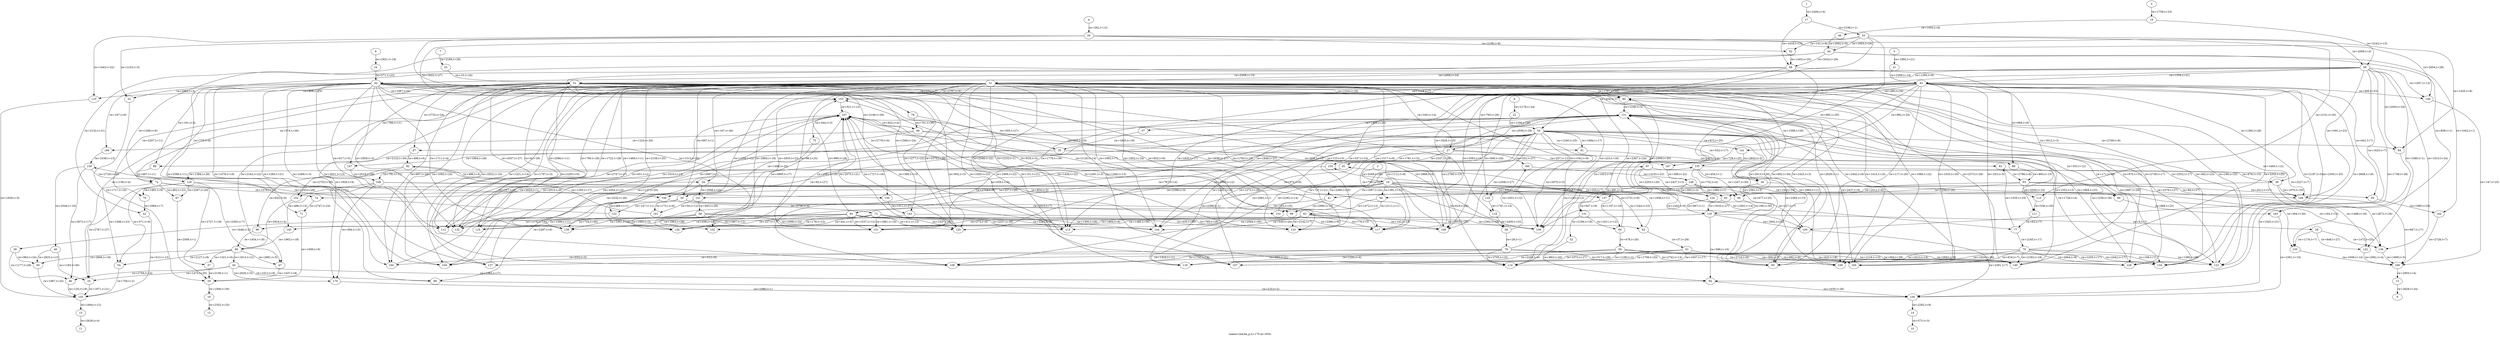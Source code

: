 digraph mm4a_p {
label="(name=mm4a_p,n=170,m=454)";
	1 -> 17 [label="(w=2494,t=4)"];
	2 -> 18 [label="(w=2049,t=28)"];
	3 -> 19 [label="(w=1758,t=23)"];
	4 -> 20 [label="(w=262,t=12)"];
	5 -> 21 [label="(w=1892,t=21)"];
	6 -> 22 [label="(w=2178,t=24)"];
	7 -> 23 [label="(w=2184,t=29)"];
	8 -> 24 [label="(w=2921,t=18)"];
	13 -> 9 [label="(w=2628,t=24)"];
	14 -> 10 [label="(w=573,t=3)"];
	15 -> 11 [label="(w=2629,t=4)"];
	16 -> 12 [label="(w=2352,t=25)"];
	17 -> 53 [label="(w=2196,t=1)"];
	17 -> 68 [label="(w=1018,t=13)"];
	18 -> 41 [label="(w=2260,t=25)"];
	18 -> 58 [label="(w=619,t=18)"];
	18 -> 60 [label="(w=1197,t=16)"];
	18 -> 62 [label="(w=1244,t=23)"];
	18 -> 64 [label="(w=381,t=13)"];
	18 -> 66 [label="(w=225,t=7)"];
	18 -> 70 [label="(w=1491,t=6)"];
	18 -> 74 [label="(w=2620,t=1)"];
	18 -> 77 [label="(w=1562,t=14)"];
	18 -> 95 [label="(w=194,t=14)"];
	18 -> 101 [label="(w=2399,t=3)"];
	18 -> 106 [label="(w=1719,t=8)"];
	19 -> 49 [label="(w=1003,t=8)"];
	19 -> 56 [label="(w=2243,t=13)"];
	20 -> 33 [label="(w=1233,t=3)"];
	20 -> 52 [label="(w=2108,t=8)"];
	20 -> 78 [label="(w=1822,t=27)"];
	20 -> 84 [label="(w=1435,t=8)"];
	20 -> 110 [label="(w=1443,t=22)"];
	20 -> 148 [label="(w=2654,t=28)"];
	21 -> 43 [label="(w=2269,t=14)"];
	22 -> 55 [label="(w=1256,t=30)"];
	23 -> 51 [label="(w=10,t=24)"];
	24 -> 30 [label="(w=571,t=23)"];
	25 -> 105 [label="(w=1871,t=21)"];
	26 -> 64 [label="(w=118,t=28)"];
	26 -> 136 [label="(w=164,t=12)"];
	27 -> 81 [label="(w=2337,t=28)"];
	27 -> 83 [label="(w=257,t=12)"];
	27 -> 154 [label="(w=1781,t=15)"];
	27 -> 160 [label="(w=252,t=27)"];
	28 -> 136 [label="(w=1472,t=25)"];
	28 -> 142 [label="(w=846,t=27)"];
	28 -> 155 [label="(w=1176,t=7)"];
	29 -> 16 [label="(w=1506,t=30)"];
	30 -> 33 [label="(w=2992,t=3)"];
	30 -> 74 [label="(w=775,t=8)"];
	30 -> 80 [label="(w=533,t=7)"];
	30 -> 85 [label="(w=2613,t=30)"];
	30 -> 86 [label="(w=191,t=2)"];
	30 -> 102 [label="(w=1313,t=16)"];
	30 -> 103 [label="(w=1667,t=6)"];
	30 -> 104 [label="(w=1385,t=21)"];
	30 -> 108 [label="(w=123,t=5)"];
	30 -> 109 [label="(w=2631,t=13)"];
	30 -> 112 [label="(w=617,t=5)"];
	30 -> 127 [label="(w=2389,t=3)"];
	30 -> 132 [label="(w=2956,t=3)"];
	30 -> 133 [label="(w=2120,t=14)"];
	30 -> 138 [label="(w=1711,t=4)"];
	30 -> 139 [label="(w=223,t=19)"];
	30 -> 158 [label="(w=2029,t=1)"];
	30 -> 164 [label="(w=1479,t=19)"];
	30 -> 165 [label="(w=2442,t=8)"];
	30 -> 166 [label="(w=167,t=6)"];
	31 -> 25 [label="(w=1158,t=4)"];
	31 -> 26 [label="(w=1598,t=20)"];
	31 -> 27 [label="(w=326,t=14)"];
	31 -> 34 [label="(w=167,t=26)"];
	31 -> 38 [label="(w=1360,t=28)"];
	31 -> 39 [label="(w=697,t=1)"];
	31 -> 47 [label="(w=2162,t=22)"];
	31 -> 72 [label="(w=574,t=26)"];
	31 -> 80 [label="(w=1797,t=20)"];
	31 -> 85 [label="(w=2425,t=3)"];
	31 -> 102 [label="(w=2865,t=18)"];
	31 -> 103 [label="(w=2787,t=6)"];
	31 -> 104 [label="(w=1321,t=14)"];
	31 -> 108 [label="(w=1517,t=6)"];
	31 -> 109 [label="(w=2205,t=6)"];
	31 -> 112 [label="(w=790,t=28)"];
	31 -> 113 [label="(w=2548,t=22)"];
	31 -> 114 [label="(w=1260,t=13)"];
	31 -> 116 [label="(w=1469,t=11)"];
	31 -> 117 [label="(w=1763,t=10)"];
	31 -> 118 [label="(w=1920,t=23)"];
	31 -> 120 [label="(w=2370,t=30)"];
	31 -> 122 [label="(w=196,t=25)"];
	31 -> 126 [label="(w=1236,t=22)"];
	31 -> 127 [label="(w=1707,t=3)"];
	31 -> 128 [label="(w=975,t=11)"];
	31 -> 132 [label="(w=1722,t=28)"];
	31 -> 133 [label="(w=1852,t=16)"];
	31 -> 134 [label="(w=2352,t=17)"];
	31 -> 138 [label="(w=2158,t=25)"];
	31 -> 139 [label="(w=1342,t=9)"];
	31 -> 140 [label="(w=2573,t=28)"];
	31 -> 144 [label="(w=1995,t=7)"];
	31 -> 151 [label="(w=86,t=25)"];
	31 -> 155 [label="(w=1460,t=12)"];
	31 -> 157 [label="(w=151,t=21)"];
	31 -> 158 [label="(w=1415,t=23)"];
	31 -> 164 [label="(w=2922,t=16)"];
	31 -> 165 [label="(w=1066,t=22)"];
	31 -> 170 [label="(w=1929,t=8)"];
	32 -> 94 [label="(w=983,t=20)"];
	33 -> 29 [label="(w=1717,t=16)"];
	34 -> 89 [label="(w=2387,t=6)"];
	34 -> 100 [label="(w=1445,t=9)"];
	34 -> 101 [label="(w=2568,t=23)"];
	35 -> 86 [label="(w=2123,t=30)"];
	35 -> 88 [label="(w=2479,t=4)"];
	35 -> 147 [label="(w=1994,t=29)"];
	35 -> 167 [label="(w=626,t=13)"];
	36 -> 46 [label="(w=1177,t=29)"];
	36 -> 50 [label="(w=963,t=24)"];
	37 -> 29 [label="(w=2156,t=1)"];
	38 -> 41 [label="(w=998,t=23)"];
	38 -> 142 [label="(w=1488,t=16)"];
	38 -> 149 [label="(w=1970,t=30)"];
	39 -> 99 [label="(w=2399,t=1)"];
	39 -> 123 [label="(w=147,t=11)"];
	39 -> 153 [label="(w=2015,t=7)"];
	39 -> 161 [label="(w=1721,t=6)"];
	40 -> 25 [label="(w=1183,t=30)"];
	40 -> 50 [label="(w=2825,t=13)"];
	41 -> 65 [label="(w=155,t=25)"];
	41 -> 153 [label="(w=2990,t=10)"];
	42 -> 105 [label="(w=513,t=13)"];
	43 -> 80 [label="(w=280,t=24)"];
	43 -> 85 [label="(w=117,t=20)"];
	43 -> 88 [label="(w=968,t=9)"];
	43 -> 95 [label="(w=641,t=7)"];
	43 -> 103 [label="(w=1318,t=7)"];
	43 -> 108 [label="(w=566,t=24)"];
	43 -> 113 [label="(w=1835,t=17)"];
	43 -> 117 [label="(w=2583,t=3)"];
	43 -> 122 [label="(w=2608,t=19)"];
	43 -> 128 [label="(w=2197,t=5)"];
	43 -> 133 [label="(w=537,t=10)"];
	43 -> 134 [label="(w=2305,t=25)"];
	43 -> 139 [label="(w=729,t=25)"];
	43 -> 140 [label="(w=2332,t=25)"];
	43 -> 141 [label="(w=982,t=24)"];
	43 -> 144 [label="(w=1848,t=21)"];
	43 -> 148 [label="(w=495,t=23)"];
	43 -> 151 [label="(w=1776,t=19)"];
	43 -> 158 [label="(w=1033,t=20)"];
	43 -> 165 [label="(w=253,t=5)"];
	44 -> 42 [label="(w=2132,t=21)"];
	44 -> 68 [label="(w=2024,t=29)"];
	44 -> 71 [label="(w=1288,t=8)"];
	44 -> 162 [label="(w=1042,t=1)"];
	44 -> 163 [label="(w=858,t=1)"];
	45 -> 25 [label="(w=1475,t=20)"];
	45 -> 46 [label="(w=2759,t=14)"];
	45 -> 89 [label="(w=1012,t=8)"];
	45 -> 94 [label="(w=1383,t=17)"];
	45 -> 170 [label="(w=2626,t=5)"];
	46 -> 105 [label="(w=120,t=18)"];
	47 -> 29 [label="(w=1437,t=8)"];
	48 -> 87 [label="(w=2779,t=6)"];
	48 -> 91 [label="(w=225,t=23)"];
	48 -> 141 [label="(w=1240,t=25)"];
	48 -> 166 [label="(w=1224,t=20)"];
	49 -> 44 [label="(w=2062,t=9)"];
	50 -> 105 [label="(w=1087,t=25)"];
	51 -> 70 [label="(w=2207,t=11)"];
	51 -> 80 [label="(w=1324,t=16)"];
	51 -> 85 [label="(w=692,t=30)"];
	51 -> 87 [label="(w=2733,t=24)"];
	51 -> 104 [label="(w=1050,t=24)"];
	51 -> 110 [label="(w=606,t=23)"];
	51 -> 112 [label="(w=2037,t=27)"];
	51 -> 113 [label="(w=1210,t=1)"];
	51 -> 114 [label="(w=2789,t=15)"];
	51 -> 116 [label="(w=2586,t=11)"];
	51 -> 117 [label="(w=2656,t=27)"];
	51 -> 120 [label="(w=1277,t=22)"];
	51 -> 122 [label="(w=362,t=23)"];
	51 -> 128 [label="(w=2739,t=17)"];
	51 -> 132 [label="(w=6,t=29)"];
	51 -> 133 [label="(w=832,t=6)"];
	51 -> 139 [label="(w=2367,t=24)"];
	51 -> 147 [label="(w=768,t=11)"];
	51 -> 157 [label="(w=952,t=5)"];
	51 -> 164 [label="(w=697,t=28)"];
	52 -> 68 [label="(w=1403,t=20)"];
	53 -> 44 [label="(w=1953,t=24)"];
	53 -> 52 [label="(w=141,t=8)"];
	53 -> 56 [label="(w=2009,t=4)"];
	53 -> 115 [label="(w=2101,t=30)"];
	53 -> 125 [label="(w=793,t=26)"];
	53 -> 137 [label="(w=992,t=20)"];
	53 -> 150 [label="(w=2146,t=29)"];
	54 -> 105 [label="(w=756,t=2)"];
	55 -> 66 [label="(w=353,t=12)"];
	55 -> 84 [label="(w=2709,t=8)"];
	55 -> 85 [label="(w=677,t=25)"];
	55 -> 91 [label="(w=1684,t=17)"];
	55 -> 104 [label="(w=2232,t=30)"];
	55 -> 108 [label="(w=2308,t=27)"];
	55 -> 109 [label="(w=2961,t=1)"];
	55 -> 114 [label="(w=1193,t=12)"];
	55 -> 117 [label="(w=740,t=26)"];
	55 -> 118 [label="(w=2292,t=14)"];
	55 -> 120 [label="(w=2998,t=12)"];
	55 -> 122 [label="(w=1236,t=30)"];
	55 -> 126 [label="(w=767,t=14)"];
	55 -> 132 [label="(w=92,t=27)"];
	55 -> 134 [label="(w=1728,t=4)"];
	55 -> 138 [label="(w=459,t=14)"];
	55 -> 139 [label="(w=2975,t=3)"];
	55 -> 144 [label="(w=972,t=8)"];
	55 -> 158 [label="(w=2362,t=13)"];
	55 -> 167 [label="(w=532,t=17)"];
	56 -> 30 [label="(w=2266,t=15)"];
	56 -> 43 [label="(w=1554,t=21)"];
	56 -> 51 [label="(w=1395,t=9)"];
	56 -> 55 [label="(w=204,t=1)"];
	56 -> 84 [label="(w=2050,t=20)"];
	56 -> 89 [label="(w=2599,t=11)"];
	56 -> 94 [label="(w=1749,t=28)"];
	56 -> 100 [label="(w=1625,t=7)"];
	56 -> 136 [label="(w=1615,t=24)"];
	56 -> 142 [label="(w=1080,t=1)"];
	56 -> 148 [label="(w=1007,t=13)"];
	56 -> 149 [label="(w=1001,t=23)"];
	57 -> 35 [label="(w=1903,t=19)"];
	58 -> 76 [label="(w=29,t=1)"];
	58 -> 160 [label="(w=1931,t=12)"];
	59 -> 109 [label="(w=665,t=21)"];
	59 -> 118 [label="(w=2205,t=6)"];
	59 -> 134 [label="(w=2942,t=9)"];
	59 -> 140 [label="(w=420,t=18)"];
	59 -> 157 [label="(w=1108,t=2)"];
	59 -> 158 [label="(w=2742,t=14)"];
	59 -> 164 [label="(w=933,t=3)"];
	59 -> 165 [label="(w=2716,t=6)"];
	60 -> 59 [label="(w=478,t=26)"];
	60 -> 154 [label="(w=2731,t=8)"];
	61 -> 114 [label="(w=1057,t=17)"];
	61 -> 118 [label="(w=1073,t=27)"];
	61 -> 122 [label="(w=2442,t=17)"];
	61 -> 127 [label="(w=1424,t=11)"];
	61 -> 128 [label="(w=564,t=29)"];
	61 -> 134 [label="(w=2205,t=17)"];
	61 -> 140 [label="(w=1219,t=13)"];
	61 -> 157 [label="(w=1709,t=23)"];
	62 -> 61 [label="(w=37,t=28)"];
	62 -> 81 [label="(w=1656,t=11)"];
	63 -> 103 [label="(w=918,t=5)"];
	63 -> 108 [label="(w=142,t=13)"];
	63 -> 113 [label="(w=2594,t=30)"];
	63 -> 117 [label="(w=776,t=5)"];
	63 -> 133 [label="(w=2142,t=7)"];
	63 -> 139 [label="(w=1853,t=25)"];
	63 -> 144 [label="(w=530,t=20)"];
	63 -> 151 [label="(w=273,t=8)"];
	64 -> 63 [label="(w=2111,t=1)"];
	64 -> 99 [label="(w=1472,t=12)"];
	65 -> 103 [label="(w=890,t=26)"];
	65 -> 113 [label="(w=2257,t=30)"];
	65 -> 120 [label="(w=311,t=12)"];
	65 -> 126 [label="(w=227,t=17)"];
	65 -> 132 [label="(w=1599,t=11)"];
	65 -> 133 [label="(w=435,t=28)"];
	65 -> 138 [label="(w=1903,t=28)"];
	65 -> 151 [label="(w=1537,t=12)"];
	66 -> 163 [label="(w=868,t=23)"];
	67 -> 29 [label="(w=2509,t=1)"];
	68 -> 31 [label="(w=2806,t=24)"];
	68 -> 111 [label="(w=1812,t=3)"];
	68 -> 119 [label="(w=1626,t=15)"];
	68 -> 131 [label="(w=972,t=25)"];
	68 -> 143 [label="(w=1569,t=24)"];
	69 -> 103 [label="(w=2835,t=22)"];
	69 -> 108 [label="(w=769,t=28)"];
	69 -> 112 [label="(w=1376,t=19)"];
	69 -> 116 [label="(w=724,t=30)"];
	69 -> 126 [label="(w=1900,t=2)"];
	69 -> 138 [label="(w=1001,t=28)"];
	69 -> 144 [label="(w=1698,t=22)"];
	69 -> 151 [label="(w=1467,t=12)"];
	70 -> 42 [label="(w=2984,t=7)"];
	71 -> 29 [label="(w=1000,t=9)"];
	72 -> 37 [label="(w=2727,t=18)"];
	72 -> 54 [label="(w=1046,t=23)"];
	72 -> 67 [label="(w=462,t=23)"];
	72 -> 106 [label="(w=1579,t=11)"];
	73 -> 102 [label="(w=441,t=3)"];
	73 -> 113 [label="(w=2283,t=8)"];
	73 -> 116 [label="(w=436,t=14)"];
	73 -> 117 [label="(w=2398,t=9)"];
	73 -> 120 [label="(w=1037,t=25)"];
	73 -> 126 [label="(w=178,t=13)"];
	73 -> 144 [label="(w=1395,t=29)"];
	73 -> 151 [label="(w=1661,t=10)"];
	74 -> 71 [label="(w=2747,t=24)"];
	75 -> 39 [label="(w=1496,t=25)"];
	76 -> 80 [label="(w=1923,t=3)"];
	76 -> 104 [label="(w=53,t=6)"];
	76 -> 109 [label="(w=1750,t=14)"];
	76 -> 114 [label="(w=2705,t=15)"];
	76 -> 118 [label="(w=1295,t=4)"];
	76 -> 128 [label="(w=992,t=6)"];
	76 -> 140 [label="(w=369,t=5)"];
	76 -> 165 [label="(w=517,t=29)"];
	77 -> 79 [label="(w=2163,t=17)"];
	77 -> 83 [label="(w=1035,t=19)"];
	78 -> 35 [label="(w=355,t=27)"];
	78 -> 48 [label="(w=701,t=30)"];
	79 -> 80 [label="(w=171,t=18)"];
	79 -> 85 [label="(w=1013,t=14)"];
	79 -> 122 [label="(w=1380,t=28)"];
	79 -> 128 [label="(w=2664,t=8)"];
	79 -> 134 [label="(w=106,t=1)"];
	79 -> 140 [label="(w=2183,t=18)"];
	79 -> 158 [label="(w=1924,t=26)"];
	79 -> 165 [label="(w=616,t=7)"];
	80 -> 121 [label="(w=1236,t=3)"];
	81 -> 129 [label="(w=1384,t=29)"];
	82 -> 34 [label="(w=486,t=4)"];
	82 -> 96 [label="(w=932,t=8)"];
	82 -> 152 [label="(w=2755,t=26)"];
	83 -> 93 [label="(w=2786,t=8)"];
	84 -> 156 [label="(w=1545,t=21)"];
	85 -> 121 [label="(w=2581,t=3)"];
	86 -> 129 [label="(w=687,t=11)"];
	87 -> 82 [label="(w=498,t=6)"];
	88 -> 93 [label="(w=893,t=15)"];
	89 -> 156 [label="(w=210,t=2)"];
	90 -> 37 [label="(w=1321,t=6)"];
	90 -> 45 [label="(w=1813,t=21)"];
	90 -> 47 [label="(w=2891,t=5)"];
	90 -> 50 [label="(w=2666,t=18)"];
	90 -> 54 [label="(w=2127,t=8)"];
	91 -> 97 [label="(w=2506,t=20)"];
	92 -> 130 [label="(w=1816,t=27)"];
	93 -> 92 [label="(w=2412,t=6)"];
	93 -> 98 [label="(w=1256,t=20)"];
	93 -> 115 [label="(w=2039,t=10)"];
	93 -> 136 [label="(w=2872,t=26)"];
	93 -> 149 [label="(w=2412,t=27)"];
	94 -> 156 [label="(w=1030,t=26)"];
	95 -> 162 [label="(w=1085,t=28)"];
	96 -> 90 [label="(w=1454,t=18)"];
	97 -> 38 [label="(w=676,t=15)"];
	97 -> 92 [label="(w=2437,t=3)"];
	97 -> 124 [label="(w=2203,t=20)"];
	98 -> 130 [label="(w=99,t=30)"];
	99 -> 135 [label="(w=1697,t=22)"];
	100 -> 156 [label="(w=2391,t=7)"];
	101 -> 69 [label="(w=943,t=26)"];
	101 -> 161 [label="(w=50,t=12)"];
	102 -> 107 [label="(w=2591,t=18)"];
	103 -> 107 [label="(w=521,t=13)"];
	104 -> 121 [label="(w=1054,t=14)"];
	105 -> 15 [label="(w=1604,t=12)"];
	106 -> 73 [label="(w=2728,t=4)"];
	106 -> 123 [label="(w=489,t=11)"];
	107 -> 48 [label="(w=822,t=4)"];
	107 -> 75 [label="(w=344,t=3)"];
	108 -> 107 [label="(w=1112,t=8)"];
	109 -> 121 [label="(w=257,t=29)"];
	110 -> 105 [label="(w=1928,t=5)"];
	111 -> 77 [label="(w=63,t=7)"];
	112 -> 107 [label="(w=2747,t=27)"];
	113 -> 107 [label="(w=380,t=13)"];
	114 -> 121 [label="(w=481,t=4)"];
	115 -> 111 [label="(w=536,t=30)"];
	116 -> 107 [label="(w=1610,t=13)"];
	117 -> 107 [label="(w=2281,t=3)"];
	118 -> 121 [label="(w=1201,t=18)"];
	119 -> 58 [label="(w=2450,t=23)"];
	120 -> 107 [label="(w=1727,t=16)"];
	121 -> 27 [label="(w=2556,t=29)"];
	121 -> 57 [label="(w=1909,t=25)"];
	122 -> 121 [label="(w=2576,t=27)"];
	123 -> 159 [label="(w=1243,t=29)"];
	124 -> 130 [label="(w=667,t=1)"];
	125 -> 119 [label="(w=1761,t=14)"];
	126 -> 107 [label="(w=2869,t=17)"];
	127 -> 121 [label="(w=1137,t=20)"];
	128 -> 121 [label="(w=1904,t=23)"];
	129 -> 25 [label="(w=2767,t=27)"];
	129 -> 47 [label="(w=2393,t=7)"];
	129 -> 54 [label="(w=571,t=9)"];
	129 -> 67 [label="(w=2267,t=20)"];
	129 -> 150 [label="(w=357,t=4)"];
	130 -> 28 [label="(w=5,t=7)"];
	130 -> 94 [label="(w=586,t=10)"];
	130 -> 96 [label="(w=1864,t=6)"];
	130 -> 100 [label="(w=1802,t=25)"];
	130 -> 145 [label="(w=1380,t=30)"];
	131 -> 32 [label="(w=2106,t=19)"];
	131 -> 60 [label="(w=1611,t=12)"];
	132 -> 107 [label="(w=451,t=2)"];
	133 -> 107 [label="(w=1426,t=22)"];
	134 -> 121 [label="(w=2887,t=26)"];
	135 -> 26 [label="(w=454,t=1)"];
	135 -> 92 [label="(w=732,t=4)"];
	135 -> 98 [label="(w=1247,t=30)"];
	135 -> 149 [label="(w=2227,t=7)"];
	136 -> 169 [label="(w=1899,t=5)"];
	137 -> 131 [label="(w=947,t=8)"];
	138 -> 107 [label="(w=2687,t=1)"];
	139 -> 107 [label="(w=2868,t=8)"];
	140 -> 121 [label="(w=1552,t=3)"];
	141 -> 135 [label="(w=2843,t=5)"];
	142 -> 169 [label="(w=2061,t=4)"];
	143 -> 36 [label="(w=1646,t=2)"];
	143 -> 62 [label="(w=2362,t=18)"];
	144 -> 107 [label="(w=1909,t=22)"];
	145 -> 90 [label="(w=1963,t=18)"];
	146 -> 98 [label="(w=1980,t=1)"];
	146 -> 124 [label="(w=593,t=3)"];
	146 -> 125 [label="(w=300,t=15)"];
	146 -> 149 [label="(w=84,t=27)"];
	146 -> 155 [label="(w=364,t=20)"];
	147 -> 168 [label="(w=2019,t=28)"];
	148 -> 169 [label="(w=147,t=25)"];
	149 -> 169 [label="(w=667,t=17)"];
	150 -> 143 [label="(w=1511,t=27)"];
	151 -> 107 [label="(w=2575,t=21)"];
	152 -> 90 [label="(w=2916,t=4)"];
	153 -> 97 [label="(w=727,t=21)"];
	154 -> 168 [label="(w=781,t=11)"];
	155 -> 169 [label="(w=1606,t=14)"];
	156 -> 14 [label="(w=2292,t=8)"];
	157 -> 121 [label="(w=1272,t=18)"];
	158 -> 121 [label="(w=2965,t=11)"];
	159 -> 40 [label="(w=2044,t=19)"];
	159 -> 46 [label="(w=2872,t=17)"];
	159 -> 72 [label="(w=2729,t=30)"];
	160 -> 146 [label="(w=1419,t=22)"];
	161 -> 82 [label="(w=1200,t=17)"];
	162 -> 169 [label="(w=2728,t=7)"];
	163 -> 156 [label="(w=2301,t=10)"];
	164 -> 121 [label="(w=2915,t=9)"];
	165 -> 121 [label="(w=2437,t=9)"];
	166 -> 159 [label="(w=1638,t=13)"];
	167 -> 146 [label="(w=389,t=22)"];
	168 -> 100 [label="(w=427,t=7)"];
	168 -> 137 [label="(w=834,t=5)"];
	168 -> 145 [label="(w=496,t=15)"];
	168 -> 152 [label="(w=197,t=11)"];
	168 -> 170 [label="(w=394,t=15)"];
	169 -> 13 [label="(w=2955,t=4)"];
	170 -> 156 [label="(w=1088,t=1)"];
	1 [label="1"];
	2 [label="2"];
	3 [label="3"];
	4 [label="4"];
	5 [label="5"];
	6 [label="6"];
	7 [label="7"];
	8 [label="8"];
	9 [label="9"];
	10 [label="10"];
	11 [label="11"];
	12 [label="12"];
	13 [label="13"];
	14 [label="14"];
	15 [label="15"];
	16 [label="16"];
	17 [label="17"];
	18 [label="18"];
	19 [label="19"];
	20 [label="20"];
	21 [label="21"];
	22 [label="22"];
	23 [label="23"];
	24 [label="24"];
	25 [label="25"];
	26 [label="26"];
	27 [label="27"];
	28 [label="28"];
	29 [label="29"];
	30 [label="30"];
	31 [label="31"];
	32 [label="32"];
	33 [label="33"];
	34 [label="34"];
	35 [label="35"];
	36 [label="36"];
	37 [label="37"];
	38 [label="38"];
	39 [label="39"];
	40 [label="40"];
	41 [label="41"];
	42 [label="42"];
	43 [label="43"];
	44 [label="44"];
	45 [label="45"];
	46 [label="46"];
	47 [label="47"];
	48 [label="48"];
	49 [label="49"];
	50 [label="50"];
	51 [label="51"];
	52 [label="52"];
	53 [label="53"];
	54 [label="54"];
	55 [label="55"];
	56 [label="56"];
	57 [label="57"];
	58 [label="58"];
	59 [label="59"];
	60 [label="60"];
	61 [label="61"];
	62 [label="62"];
	63 [label="63"];
	64 [label="64"];
	65 [label="65"];
	66 [label="66"];
	67 [label="67"];
	68 [label="68"];
	69 [label="69"];
	70 [label="70"];
	71 [label="71"];
	72 [label="72"];
	73 [label="73"];
	74 [label="74"];
	75 [label="75"];
	76 [label="76"];
	77 [label="77"];
	78 [label="78"];
	79 [label="79"];
	80 [label="80"];
	81 [label="81"];
	82 [label="82"];
	83 [label="83"];
	84 [label="84"];
	85 [label="85"];
	86 [label="86"];
	87 [label="87"];
	88 [label="88"];
	89 [label="89"];
	90 [label="90"];
	91 [label="91"];
	92 [label="92"];
	93 [label="93"];
	94 [label="94"];
	95 [label="95"];
	96 [label="96"];
	97 [label="97"];
	98 [label="98"];
	99 [label="99"];
	100 [label="100"];
	101 [label="101"];
	102 [label="102"];
	103 [label="103"];
	104 [label="104"];
	105 [label="105"];
	106 [label="106"];
	107 [label="107"];
	108 [label="108"];
	109 [label="109"];
	110 [label="110"];
	111 [label="111"];
	112 [label="112"];
	113 [label="113"];
	114 [label="114"];
	115 [label="115"];
	116 [label="116"];
	117 [label="117"];
	118 [label="118"];
	119 [label="119"];
	120 [label="120"];
	121 [label="121"];
	122 [label="122"];
	123 [label="123"];
	124 [label="124"];
	125 [label="125"];
	126 [label="126"];
	127 [label="127"];
	128 [label="128"];
	129 [label="129"];
	130 [label="130"];
	131 [label="131"];
	132 [label="132"];
	133 [label="133"];
	134 [label="134"];
	135 [label="135"];
	136 [label="136"];
	137 [label="137"];
	138 [label="138"];
	139 [label="139"];
	140 [label="140"];
	141 [label="141"];
	142 [label="142"];
	143 [label="143"];
	144 [label="144"];
	145 [label="145"];
	146 [label="146"];
	147 [label="147"];
	148 [label="148"];
	149 [label="149"];
	150 [label="150"];
	151 [label="151"];
	152 [label="152"];
	153 [label="153"];
	154 [label="154"];
	155 [label="155"];
	156 [label="156"];
	157 [label="157"];
	158 [label="158"];
	159 [label="159"];
	160 [label="160"];
	161 [label="161"];
	162 [label="162"];
	163 [label="163"];
	164 [label="164"];
	165 [label="165"];
	166 [label="166"];
	167 [label="167"];
	168 [label="168"];
	169 [label="169"];
	170 [label="170"];
}
